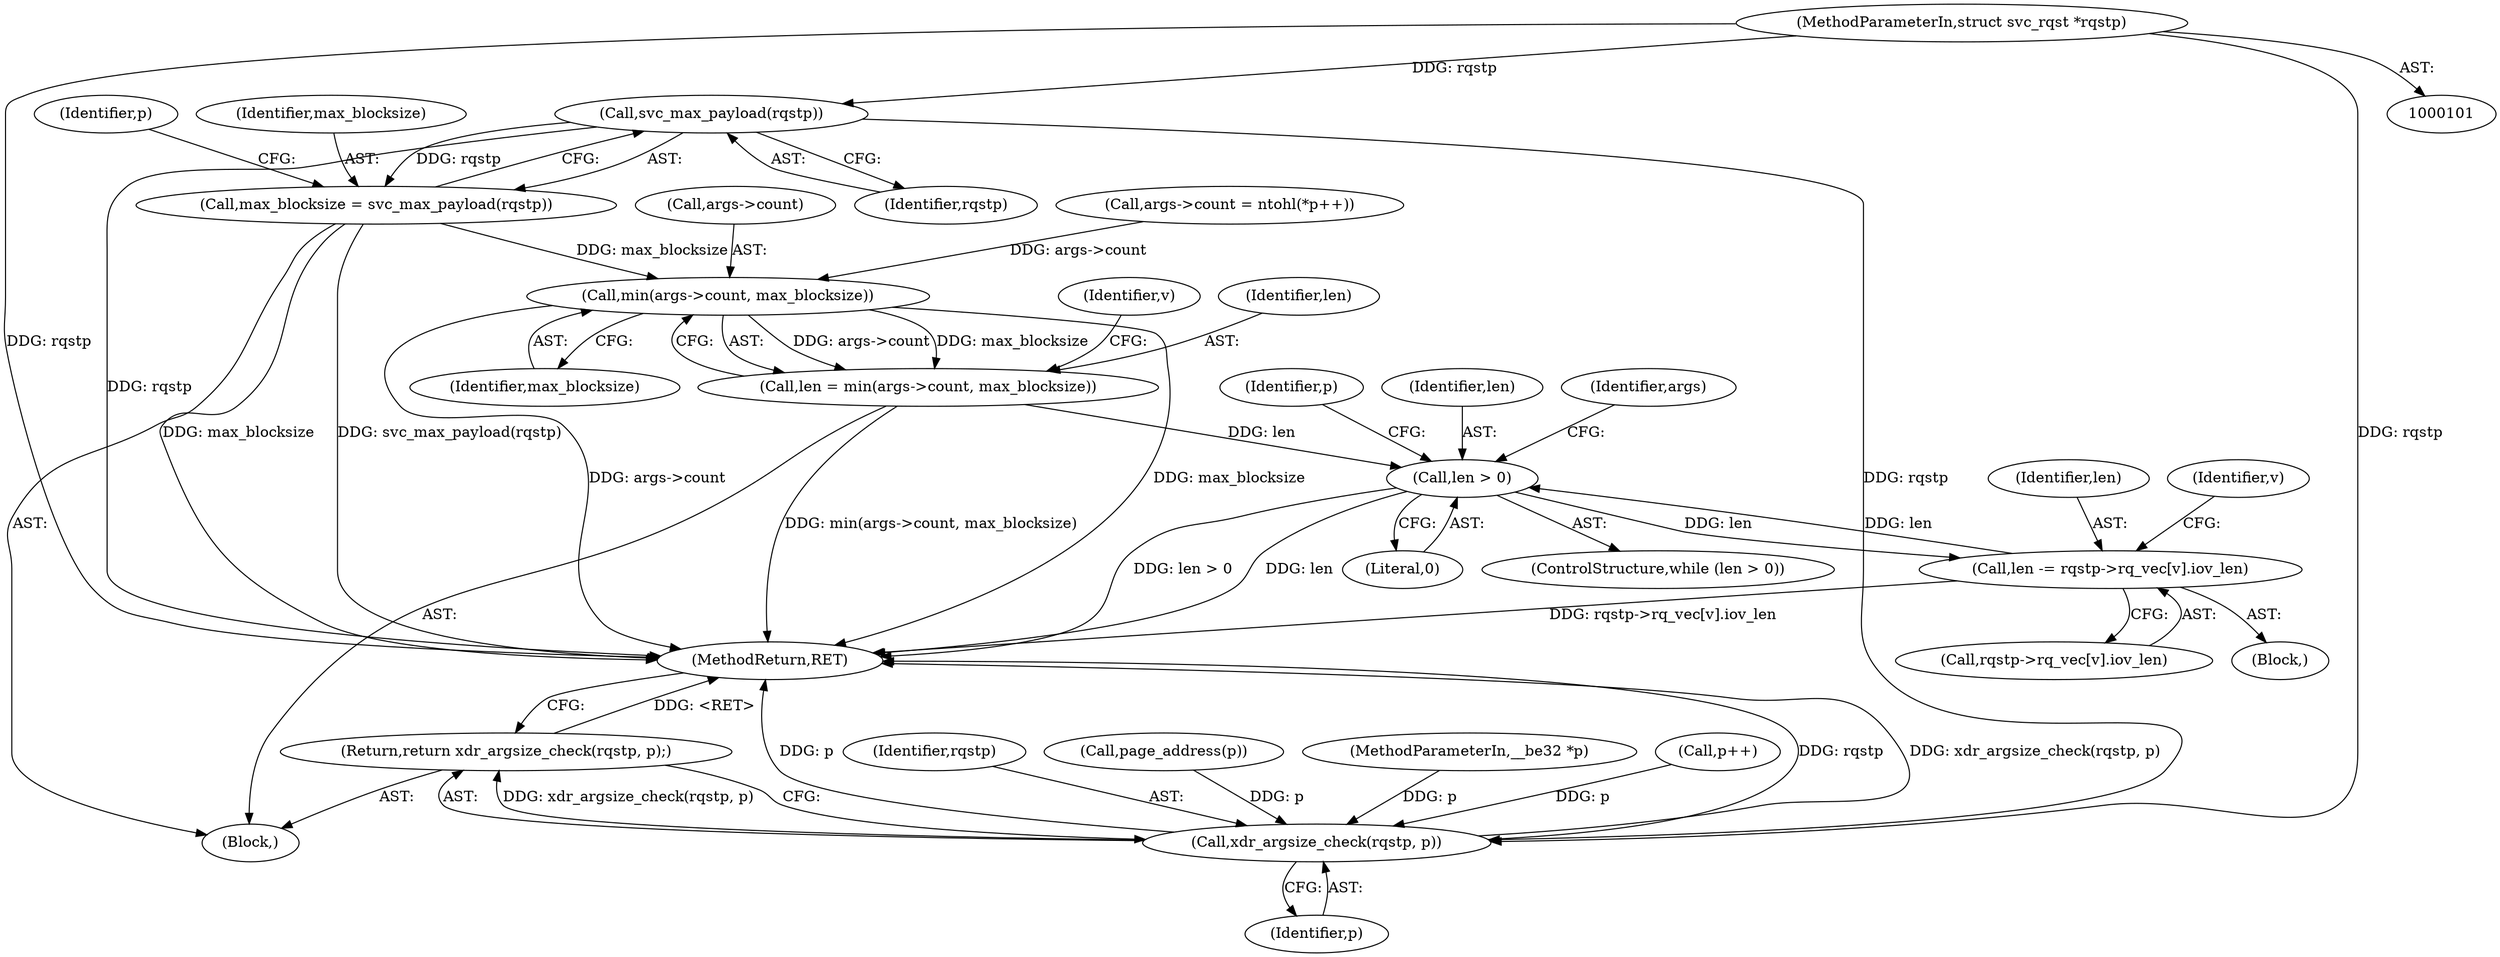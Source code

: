 digraph "1_linux_c70422f760c120480fee4de6c38804c72aa26bc1_5@pointer" {
"1000102" [label="(MethodParameterIn,struct svc_rqst *rqstp)"];
"1000111" [label="(Call,svc_max_payload(rqstp))"];
"1000109" [label="(Call,max_blocksize = svc_max_payload(rqstp))"];
"1000144" [label="(Call,min(args->count, max_blocksize))"];
"1000142" [label="(Call,len = min(args->count, max_blocksize))"];
"1000153" [label="(Call,len > 0)"];
"1000175" [label="(Call,len -= rqstp->rq_vec[v].iov_len)"];
"1000192" [label="(Call,xdr_argsize_check(rqstp, p))"];
"1000191" [label="(Return,return xdr_argsize_check(rqstp, p);)"];
"1000191" [label="(Return,return xdr_argsize_check(rqstp, p);)"];
"1000159" [label="(Identifier,p)"];
"1000155" [label="(Literal,0)"];
"1000153" [label="(Call,len > 0)"];
"1000195" [label="(MethodReturn,RET)"];
"1000193" [label="(Identifier,rqstp)"];
"1000175" [label="(Call,len -= rqstp->rq_vec[v].iov_len)"];
"1000194" [label="(Identifier,p)"];
"1000173" [label="(Call,page_address(p))"];
"1000156" [label="(Block,)"];
"1000177" [label="(Call,rqstp->rq_vec[v].iov_len)"];
"1000176" [label="(Identifier,len)"];
"1000144" [label="(Call,min(args->count, max_blocksize))"];
"1000150" [label="(Identifier,v)"];
"1000112" [label="(Identifier,rqstp)"];
"1000114" [label="(Identifier,p)"];
"1000145" [label="(Call,args->count)"];
"1000152" [label="(ControlStructure,while (len > 0))"];
"1000154" [label="(Identifier,len)"];
"1000188" [label="(Identifier,args)"];
"1000103" [label="(MethodParameterIn,__be32 *p)"];
"1000109" [label="(Call,max_blocksize = svc_max_payload(rqstp))"];
"1000110" [label="(Identifier,max_blocksize)"];
"1000192" [label="(Call,xdr_argsize_check(rqstp, p))"];
"1000148" [label="(Identifier,max_blocksize)"];
"1000142" [label="(Call,len = min(args->count, max_blocksize))"];
"1000185" [label="(Identifier,v)"];
"1000140" [label="(Call,p++)"];
"1000134" [label="(Call,args->count = ntohl(*p++))"];
"1000143" [label="(Identifier,len)"];
"1000102" [label="(MethodParameterIn,struct svc_rqst *rqstp)"];
"1000111" [label="(Call,svc_max_payload(rqstp))"];
"1000105" [label="(Block,)"];
"1000102" -> "1000101"  [label="AST: "];
"1000102" -> "1000195"  [label="DDG: rqstp"];
"1000102" -> "1000111"  [label="DDG: rqstp"];
"1000102" -> "1000192"  [label="DDG: rqstp"];
"1000111" -> "1000109"  [label="AST: "];
"1000111" -> "1000112"  [label="CFG: "];
"1000112" -> "1000111"  [label="AST: "];
"1000109" -> "1000111"  [label="CFG: "];
"1000111" -> "1000195"  [label="DDG: rqstp"];
"1000111" -> "1000109"  [label="DDG: rqstp"];
"1000111" -> "1000192"  [label="DDG: rqstp"];
"1000109" -> "1000105"  [label="AST: "];
"1000110" -> "1000109"  [label="AST: "];
"1000114" -> "1000109"  [label="CFG: "];
"1000109" -> "1000195"  [label="DDG: max_blocksize"];
"1000109" -> "1000195"  [label="DDG: svc_max_payload(rqstp)"];
"1000109" -> "1000144"  [label="DDG: max_blocksize"];
"1000144" -> "1000142"  [label="AST: "];
"1000144" -> "1000148"  [label="CFG: "];
"1000145" -> "1000144"  [label="AST: "];
"1000148" -> "1000144"  [label="AST: "];
"1000142" -> "1000144"  [label="CFG: "];
"1000144" -> "1000195"  [label="DDG: max_blocksize"];
"1000144" -> "1000195"  [label="DDG: args->count"];
"1000144" -> "1000142"  [label="DDG: args->count"];
"1000144" -> "1000142"  [label="DDG: max_blocksize"];
"1000134" -> "1000144"  [label="DDG: args->count"];
"1000142" -> "1000105"  [label="AST: "];
"1000143" -> "1000142"  [label="AST: "];
"1000150" -> "1000142"  [label="CFG: "];
"1000142" -> "1000195"  [label="DDG: min(args->count, max_blocksize)"];
"1000142" -> "1000153"  [label="DDG: len"];
"1000153" -> "1000152"  [label="AST: "];
"1000153" -> "1000155"  [label="CFG: "];
"1000154" -> "1000153"  [label="AST: "];
"1000155" -> "1000153"  [label="AST: "];
"1000159" -> "1000153"  [label="CFG: "];
"1000188" -> "1000153"  [label="CFG: "];
"1000153" -> "1000195"  [label="DDG: len > 0"];
"1000153" -> "1000195"  [label="DDG: len"];
"1000175" -> "1000153"  [label="DDG: len"];
"1000153" -> "1000175"  [label="DDG: len"];
"1000175" -> "1000156"  [label="AST: "];
"1000175" -> "1000177"  [label="CFG: "];
"1000176" -> "1000175"  [label="AST: "];
"1000177" -> "1000175"  [label="AST: "];
"1000185" -> "1000175"  [label="CFG: "];
"1000175" -> "1000195"  [label="DDG: rqstp->rq_vec[v].iov_len"];
"1000192" -> "1000191"  [label="AST: "];
"1000192" -> "1000194"  [label="CFG: "];
"1000193" -> "1000192"  [label="AST: "];
"1000194" -> "1000192"  [label="AST: "];
"1000191" -> "1000192"  [label="CFG: "];
"1000192" -> "1000195"  [label="DDG: p"];
"1000192" -> "1000195"  [label="DDG: rqstp"];
"1000192" -> "1000195"  [label="DDG: xdr_argsize_check(rqstp, p)"];
"1000192" -> "1000191"  [label="DDG: xdr_argsize_check(rqstp, p)"];
"1000140" -> "1000192"  [label="DDG: p"];
"1000173" -> "1000192"  [label="DDG: p"];
"1000103" -> "1000192"  [label="DDG: p"];
"1000191" -> "1000105"  [label="AST: "];
"1000195" -> "1000191"  [label="CFG: "];
"1000191" -> "1000195"  [label="DDG: <RET>"];
}
